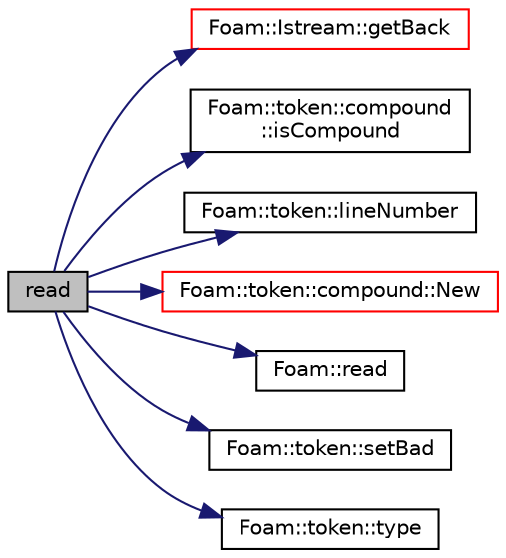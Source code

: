 digraph "read"
{
  bgcolor="transparent";
  edge [fontname="Helvetica",fontsize="10",labelfontname="Helvetica",labelfontsize="10"];
  node [fontname="Helvetica",fontsize="10",shape=record];
  rankdir="LR";
  Node1 [label="read",height=0.2,width=0.4,color="black", fillcolor="grey75", style="filled", fontcolor="black"];
  Node1 -> Node2 [color="midnightblue",fontsize="10",style="solid",fontname="Helvetica"];
  Node2 [label="Foam::Istream::getBack",height=0.2,width=0.4,color="red",URL="$a01199.html#afff956fe7625beb7b7966ba33d974046",tooltip="Get the put back token if there is one and return true. "];
  Node1 -> Node3 [color="midnightblue",fontsize="10",style="solid",fontname="Helvetica"];
  Node3 [label="Foam::token::compound\l::isCompound",height=0.2,width=0.4,color="black",URL="$a00336.html#a5526b1ed4c0af8c93b921751f9beec9d",tooltip="Return true if name is a compound type. "];
  Node1 -> Node4 [color="midnightblue",fontsize="10",style="solid",fontname="Helvetica"];
  Node4 [label="Foam::token::lineNumber",height=0.2,width=0.4,color="black",URL="$a02619.html#ada61e595ebb9210890710f2e471cdfac"];
  Node1 -> Node5 [color="midnightblue",fontsize="10",style="solid",fontname="Helvetica"];
  Node5 [label="Foam::token::compound::New",height=0.2,width=0.4,color="red",URL="$a00336.html#a25edcfdc601d8f20a0924b57f88a3e6e",tooltip="Select null constructed. "];
  Node1 -> Node6 [color="midnightblue",fontsize="10",style="solid",fontname="Helvetica"];
  Node6 [label="Foam::read",height=0.2,width=0.4,color="black",URL="$a10725.html#a18efc6d016047ec7c6d5150d913d8c34"];
  Node1 -> Node7 [color="midnightblue",fontsize="10",style="solid",fontname="Helvetica"];
  Node7 [label="Foam::token::setBad",height=0.2,width=0.4,color="black",URL="$a02619.html#a638b33dd25b3cd8ea7e846f04fd6a6a3",tooltip="Set bad. "];
  Node1 -> Node8 [color="midnightblue",fontsize="10",style="solid",fontname="Helvetica"];
  Node8 [label="Foam::token::type",height=0.2,width=0.4,color="black",URL="$a02619.html#a98bdb20ceaa16e1ea21c053ad17c0aa7"];
}
